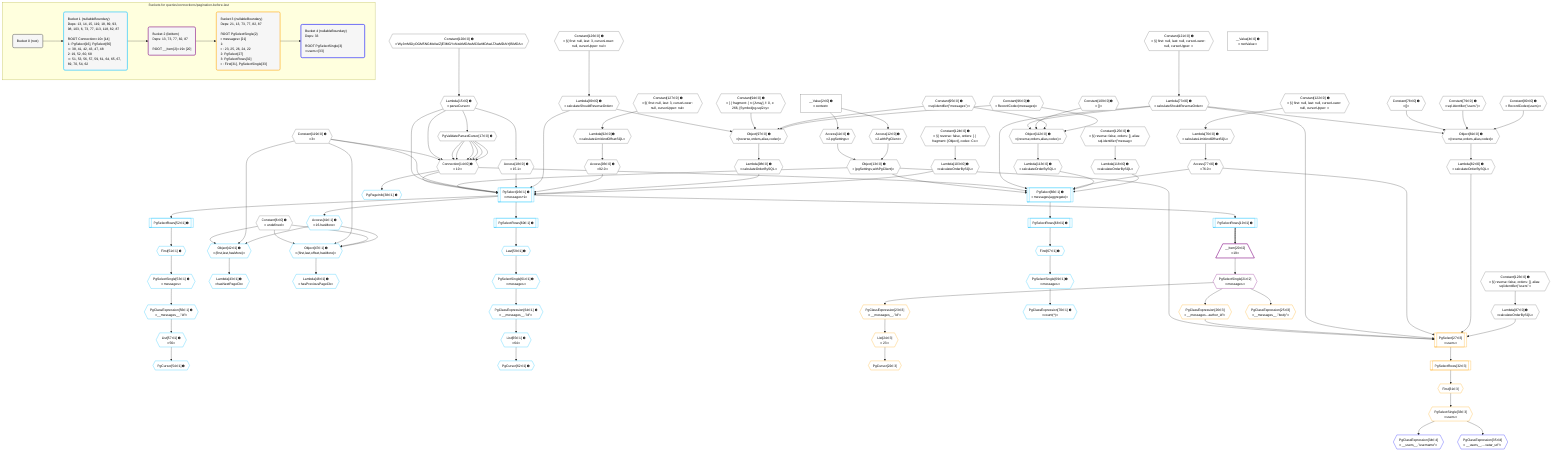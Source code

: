 %%{init: {'themeVariables': { 'fontSize': '12px'}}}%%
graph TD
    classDef path fill:#eee,stroke:#000,color:#000
    classDef plan fill:#fff,stroke-width:1px,color:#000
    classDef itemplan fill:#fff,stroke-width:2px,color:#000
    classDef unbatchedplan fill:#dff,stroke-width:1px,color:#000
    classDef sideeffectplan fill:#fcc,stroke-width:2px,color:#000
    classDef bucket fill:#f6f6f6,color:#000,stroke-width:2px,text-align:left


    %% plan dependencies
    Connection14{{"Connection[14∈0] ➊<br />ᐸ10ᐳ"}}:::plan
    Constant119{{"Constant[119∈0] ➊<br />ᐸ3ᐳ"}}:::plan
    Lambda15{{"Lambda[15∈0] ➊<br />ᐸparseCursorᐳ"}}:::plan
    PgValidateParsedCursor17{{"PgValidateParsedCursor[17∈0] ➊"}}:::plan
    Constant119 & Lambda15 & PgValidateParsedCursor17 & PgValidateParsedCursor17 & PgValidateParsedCursor17 & PgValidateParsedCursor17 & PgValidateParsedCursor17 & PgValidateParsedCursor17 --> Connection14
    Object81{{"Object[81∈0] ➊<br />ᐸ{reverse,orders,alias,codec}ᐳ"}}:::plan
    Lambda73{{"Lambda[73∈0] ➊<br />ᐸcalculateShouldReverseOrderᐳ"}}:::plan
    Constant78{{"Constant[78∈0] ➊<br />ᐸ[]ᐳ"}}:::plan
    Constant79{{"Constant[79∈0] ➊<br />ᐸsql.identifier(”users”)ᐳ"}}:::plan
    Constant80{{"Constant[80∈0] ➊<br />ᐸRecordCodec(users)ᐳ"}}:::plan
    Lambda73 & Constant78 & Constant79 & Constant80 --> Object81
    Object97{{"Object[97∈0] ➊<br />ᐸ{reverse,orders,alias,codec}ᐳ"}}:::plan
    Lambda89{{"Lambda[89∈0] ➊<br />ᐸcalculateShouldReverseOrderᐳ"}}:::plan
    Constant94{{"Constant[94∈0] ➊<br />ᐸ[ { fragment: { n: [Array], f: 0, c: 266, [Symbol(pg-sql2-tyᐳ"}}:::plan
    Constant95{{"Constant[95∈0] ➊<br />ᐸsql.identifier(”messages”)ᐳ"}}:::plan
    Constant96{{"Constant[96∈0] ➊<br />ᐸRecordCodec(messages)ᐳ"}}:::plan
    Lambda89 & Constant94 & Constant95 & Constant96 --> Object97
    Object112{{"Object[112∈0] ➊<br />ᐸ{reverse,orders,alias,codec}ᐳ"}}:::plan
    Constant109{{"Constant[109∈0] ➊<br />ᐸ[]ᐳ"}}:::plan
    Lambda73 & Constant109 & Constant95 & Constant96 --> Object112
    Object13{{"Object[13∈0] ➊<br />ᐸ{pgSettings,withPgClient}ᐳ"}}:::plan
    Access11{{"Access[11∈0] ➊<br />ᐸ2.pgSettingsᐳ"}}:::plan
    Access12{{"Access[12∈0] ➊<br />ᐸ2.withPgClientᐳ"}}:::plan
    Access11 & Access12 --> Object13
    __Value2["__Value[2∈0] ➊<br />ᐸcontextᐳ"]:::plan
    __Value2 --> Access11
    __Value2 --> Access12
    Constant120{{"Constant[120∈0] ➊<br />ᐸ'WyJmMGIyOGM5NGMxIiwiZjE3MGYxNzAtMDAwMC0wMDAwLTAwMDAtYjBiMDAᐳ"}}:::plan
    Constant120 --> Lambda15
    Lambda15 --> PgValidateParsedCursor17
    Access18{{"Access[18∈0] ➊<br />ᐸ15.1ᐳ"}}:::plan
    Lambda15 --> Access18
    Constant121{{"Constant[121∈0] ➊<br />ᐸ§{ first: null, last: null, cursorLower: null, cursorUpper: ᐳ"}}:::plan
    Constant121 --> Lambda73
    Lambda76{{"Lambda[76∈0] ➊<br />ᐸcalculateLimitAndOffsetSQLᐳ"}}:::plan
    Constant122{{"Constant[122∈0] ➊<br />ᐸ§{ first: null, last: null, cursorLower: null, cursorUpper: ᐳ"}}:::plan
    Constant122 --> Lambda76
    Access77{{"Access[77∈0] ➊<br />ᐸ76.0ᐳ"}}:::plan
    Lambda76 --> Access77
    Lambda82{{"Lambda[82∈0] ➊<br />ᐸcalculateOrderBySQLᐳ"}}:::plan
    Object81 --> Lambda82
    Lambda87{{"Lambda[87∈0] ➊<br />ᐸcalculateOrderBySQLᐳ"}}:::plan
    Constant123{{"Constant[123∈0] ➊<br />ᐸ§{ reverse: false, orders: [], alias: sql.identifier(”users”ᐳ"}}:::plan
    Constant123 --> Lambda87
    Constant126{{"Constant[126∈0] ➊<br />ᐸ§{ first: null, last: 3, cursorLower: null, cursorUpper: nulᐳ"}}:::plan
    Constant126 --> Lambda89
    Lambda92{{"Lambda[92∈0] ➊<br />ᐸcalculateLimitAndOffsetSQLᐳ"}}:::plan
    Constant127{{"Constant[127∈0] ➊<br />ᐸ§{ first: null, last: 3, cursorLower: null, cursorUpper: nulᐳ"}}:::plan
    Constant127 --> Lambda92
    Access93{{"Access[93∈0] ➊<br />ᐸ92.0ᐳ"}}:::plan
    Lambda92 --> Access93
    Lambda98{{"Lambda[98∈0] ➊<br />ᐸcalculateOrderBySQLᐳ"}}:::plan
    Object97 --> Lambda98
    Lambda103{{"Lambda[103∈0] ➊<br />ᐸcalculateOrderBySQLᐳ"}}:::plan
    Constant124{{"Constant[124∈0] ➊<br />ᐸ§{ reverse: false, orders: [ { fragment: [Object], codec: Coᐳ"}}:::plan
    Constant124 --> Lambda103
    Lambda113{{"Lambda[113∈0] ➊<br />ᐸcalculateOrderBySQLᐳ"}}:::plan
    Object112 --> Lambda113
    Lambda118{{"Lambda[118∈0] ➊<br />ᐸcalculateOrderBySQLᐳ"}}:::plan
    Constant125{{"Constant[125∈0] ➊<br />ᐸ§{ reverse: false, orders: [], alias: sql.identifier(”messagᐳ"}}:::plan
    Constant125 --> Lambda118
    __Value4["__Value[4∈0] ➊<br />ᐸrootValueᐳ"]:::plan
    Constant6{{"Constant[6∈0] ➊<br />ᐸundefinedᐳ"}}:::plan
    PgSelect16[["PgSelect[16∈1] ➊<br />ᐸmessages+1ᐳ"]]:::plan
    Object13 & Connection14 & Lambda15 & Constant119 & Access18 & Lambda89 & Access93 & Lambda98 & Lambda103 --> PgSelect16
    PgSelect66[["PgSelect[66∈1] ➊<br />ᐸmessages(aggregate)ᐳ"]]:::plan
    Object13 & Connection14 & Lambda73 & Access77 & Lambda113 & Lambda118 --> PgSelect66
    Object47{{"Object[47∈1] ➊<br />ᐸ{first,last,offset,hasMore}ᐳ"}}:::plan
    Access41{{"Access[41∈1] ➊<br />ᐸ16.hasMoreᐳ"}}:::plan
    Constant6 & Constant119 & Constant6 & Access41 --> Object47
    Object42{{"Object[42∈1] ➊<br />ᐸ{first,last,hasMore}ᐳ"}}:::plan
    Constant6 & Constant119 & Access41 --> Object42
    PgSelectRows19[["PgSelectRows[19∈1] ➊"]]:::plan
    PgSelect16 --> PgSelectRows19
    PgPageInfo38{{"PgPageInfo[38∈1] ➊"}}:::plan
    Connection14 --> PgPageInfo38
    PgSelect16 --> Access41
    Lambda43{{"Lambda[43∈1] ➊<br />ᐸhasNextPageCbᐳ"}}:::plan
    Object42 --> Lambda43
    Lambda48{{"Lambda[48∈1] ➊<br />ᐸhasPreviousPageCbᐳ"}}:::plan
    Object47 --> Lambda48
    First51{{"First[51∈1] ➊"}}:::plan
    PgSelectRows52[["PgSelectRows[52∈1] ➊"]]:::plan
    PgSelectRows52 --> First51
    PgSelect16 --> PgSelectRows52
    PgSelectSingle53{{"PgSelectSingle[53∈1] ➊<br />ᐸmessagesᐳ"}}:::plan
    First51 --> PgSelectSingle53
    PgCursor54{{"PgCursor[54∈1] ➊"}}:::plan
    List57{{"List[57∈1] ➊<br />ᐸ56ᐳ"}}:::plan
    List57 --> PgCursor54
    PgClassExpression56{{"PgClassExpression[56∈1] ➊<br />ᐸ__messages__.”id”ᐳ"}}:::plan
    PgSelectSingle53 --> PgClassExpression56
    PgClassExpression56 --> List57
    Last59{{"Last[59∈1] ➊"}}:::plan
    PgSelectRows60[["PgSelectRows[60∈1] ➊"]]:::plan
    PgSelectRows60 --> Last59
    PgSelect16 --> PgSelectRows60
    PgSelectSingle61{{"PgSelectSingle[61∈1] ➊<br />ᐸmessagesᐳ"}}:::plan
    Last59 --> PgSelectSingle61
    PgCursor62{{"PgCursor[62∈1] ➊"}}:::plan
    List65{{"List[65∈1] ➊<br />ᐸ64ᐳ"}}:::plan
    List65 --> PgCursor62
    PgClassExpression64{{"PgClassExpression[64∈1] ➊<br />ᐸ__messages__.”id”ᐳ"}}:::plan
    PgSelectSingle61 --> PgClassExpression64
    PgClassExpression64 --> List65
    First67{{"First[67∈1] ➊"}}:::plan
    PgSelectRows68[["PgSelectRows[68∈1] ➊"]]:::plan
    PgSelectRows68 --> First67
    PgSelect66 --> PgSelectRows68
    PgSelectSingle69{{"PgSelectSingle[69∈1] ➊<br />ᐸmessagesᐳ"}}:::plan
    First67 --> PgSelectSingle69
    PgClassExpression70{{"PgClassExpression[70∈1] ➊<br />ᐸcount(*)ᐳ"}}:::plan
    PgSelectSingle69 --> PgClassExpression70
    __Item20[/"__Item[20∈2]<br />ᐸ19ᐳ"\]:::itemplan
    PgSelectRows19 ==> __Item20
    PgSelectSingle21{{"PgSelectSingle[21∈2]<br />ᐸmessagesᐳ"}}:::plan
    __Item20 --> PgSelectSingle21
    PgSelect27[["PgSelect[27∈3]<br />ᐸusersᐳ"]]:::plan
    PgClassExpression26{{"PgClassExpression[26∈3]<br />ᐸ__messages...author_id”ᐳ"}}:::plan
    Object13 & PgClassExpression26 & Lambda73 & Access77 & Lambda82 & Lambda87 --> PgSelect27
    PgCursor22{{"PgCursor[22∈3]"}}:::plan
    List24{{"List[24∈3]<br />ᐸ23ᐳ"}}:::plan
    List24 --> PgCursor22
    PgClassExpression23{{"PgClassExpression[23∈3]<br />ᐸ__messages__.”id”ᐳ"}}:::plan
    PgSelectSingle21 --> PgClassExpression23
    PgClassExpression23 --> List24
    PgClassExpression25{{"PgClassExpression[25∈3]<br />ᐸ__messages__.”body”ᐳ"}}:::plan
    PgSelectSingle21 --> PgClassExpression25
    PgSelectSingle21 --> PgClassExpression26
    First31{{"First[31∈3]"}}:::plan
    PgSelectRows32[["PgSelectRows[32∈3]"]]:::plan
    PgSelectRows32 --> First31
    PgSelect27 --> PgSelectRows32
    PgSelectSingle33{{"PgSelectSingle[33∈3]<br />ᐸusersᐳ"}}:::plan
    First31 --> PgSelectSingle33
    PgClassExpression34{{"PgClassExpression[34∈4]<br />ᐸ__users__.”username”ᐳ"}}:::plan
    PgSelectSingle33 --> PgClassExpression34
    PgClassExpression35{{"PgClassExpression[35∈4]<br />ᐸ__users__....vatar_url”ᐳ"}}:::plan
    PgSelectSingle33 --> PgClassExpression35

    %% define steps

    subgraph "Buckets for queries/connections/pagination-before-last"
    Bucket0("Bucket 0 (root)"):::bucket
    classDef bucket0 stroke:#696969
    class Bucket0,__Value2,__Value4,Constant6,Access11,Access12,Object13,Connection14,Lambda15,PgValidateParsedCursor17,Access18,Lambda73,Lambda76,Access77,Constant78,Constant79,Constant80,Object81,Lambda82,Lambda87,Lambda89,Lambda92,Access93,Constant94,Constant95,Constant96,Object97,Lambda98,Lambda103,Constant109,Object112,Lambda113,Lambda118,Constant119,Constant120,Constant121,Constant122,Constant123,Constant124,Constant125,Constant126,Constant127 bucket0
    Bucket1("Bucket 1 (nullableBoundary)<br />Deps: 13, 14, 15, 119, 18, 89, 93, 98, 103, 6, 73, 77, 113, 118, 82, 87<br /><br />ROOT Connectionᐸ10ᐳ[14]<br />1: PgSelect[16], PgSelect[66]<br />ᐳ: 38, 41, 42, 43, 47, 48<br />2: 19, 52, 60, 68<br />ᐳ: 51, 53, 56, 57, 59, 61, 64, 65, 67, 69, 70, 54, 62"):::bucket
    classDef bucket1 stroke:#00bfff
    class Bucket1,PgSelect16,PgSelectRows19,PgPageInfo38,Access41,Object42,Lambda43,Object47,Lambda48,First51,PgSelectRows52,PgSelectSingle53,PgCursor54,PgClassExpression56,List57,Last59,PgSelectRows60,PgSelectSingle61,PgCursor62,PgClassExpression64,List65,PgSelect66,First67,PgSelectRows68,PgSelectSingle69,PgClassExpression70 bucket1
    Bucket2("Bucket 2 (listItem)<br />Deps: 13, 73, 77, 82, 87<br /><br />ROOT __Item{2}ᐸ19ᐳ[20]"):::bucket
    classDef bucket2 stroke:#7f007f
    class Bucket2,__Item20,PgSelectSingle21 bucket2
    Bucket3("Bucket 3 (nullableBoundary)<br />Deps: 21, 13, 73, 77, 82, 87<br /><br />ROOT PgSelectSingle{2}ᐸmessagesᐳ[21]<br />1: <br />ᐳ: 23, 25, 26, 24, 22<br />2: PgSelect[27]<br />3: PgSelectRows[32]<br />ᐳ: First[31], PgSelectSingle[33]"):::bucket
    classDef bucket3 stroke:#ffa500
    class Bucket3,PgCursor22,PgClassExpression23,List24,PgClassExpression25,PgClassExpression26,PgSelect27,First31,PgSelectRows32,PgSelectSingle33 bucket3
    Bucket4("Bucket 4 (nullableBoundary)<br />Deps: 33<br /><br />ROOT PgSelectSingle{3}ᐸusersᐳ[33]"):::bucket
    classDef bucket4 stroke:#0000ff
    class Bucket4,PgClassExpression34,PgClassExpression35 bucket4
    Bucket0 --> Bucket1
    Bucket1 --> Bucket2
    Bucket2 --> Bucket3
    Bucket3 --> Bucket4
    end